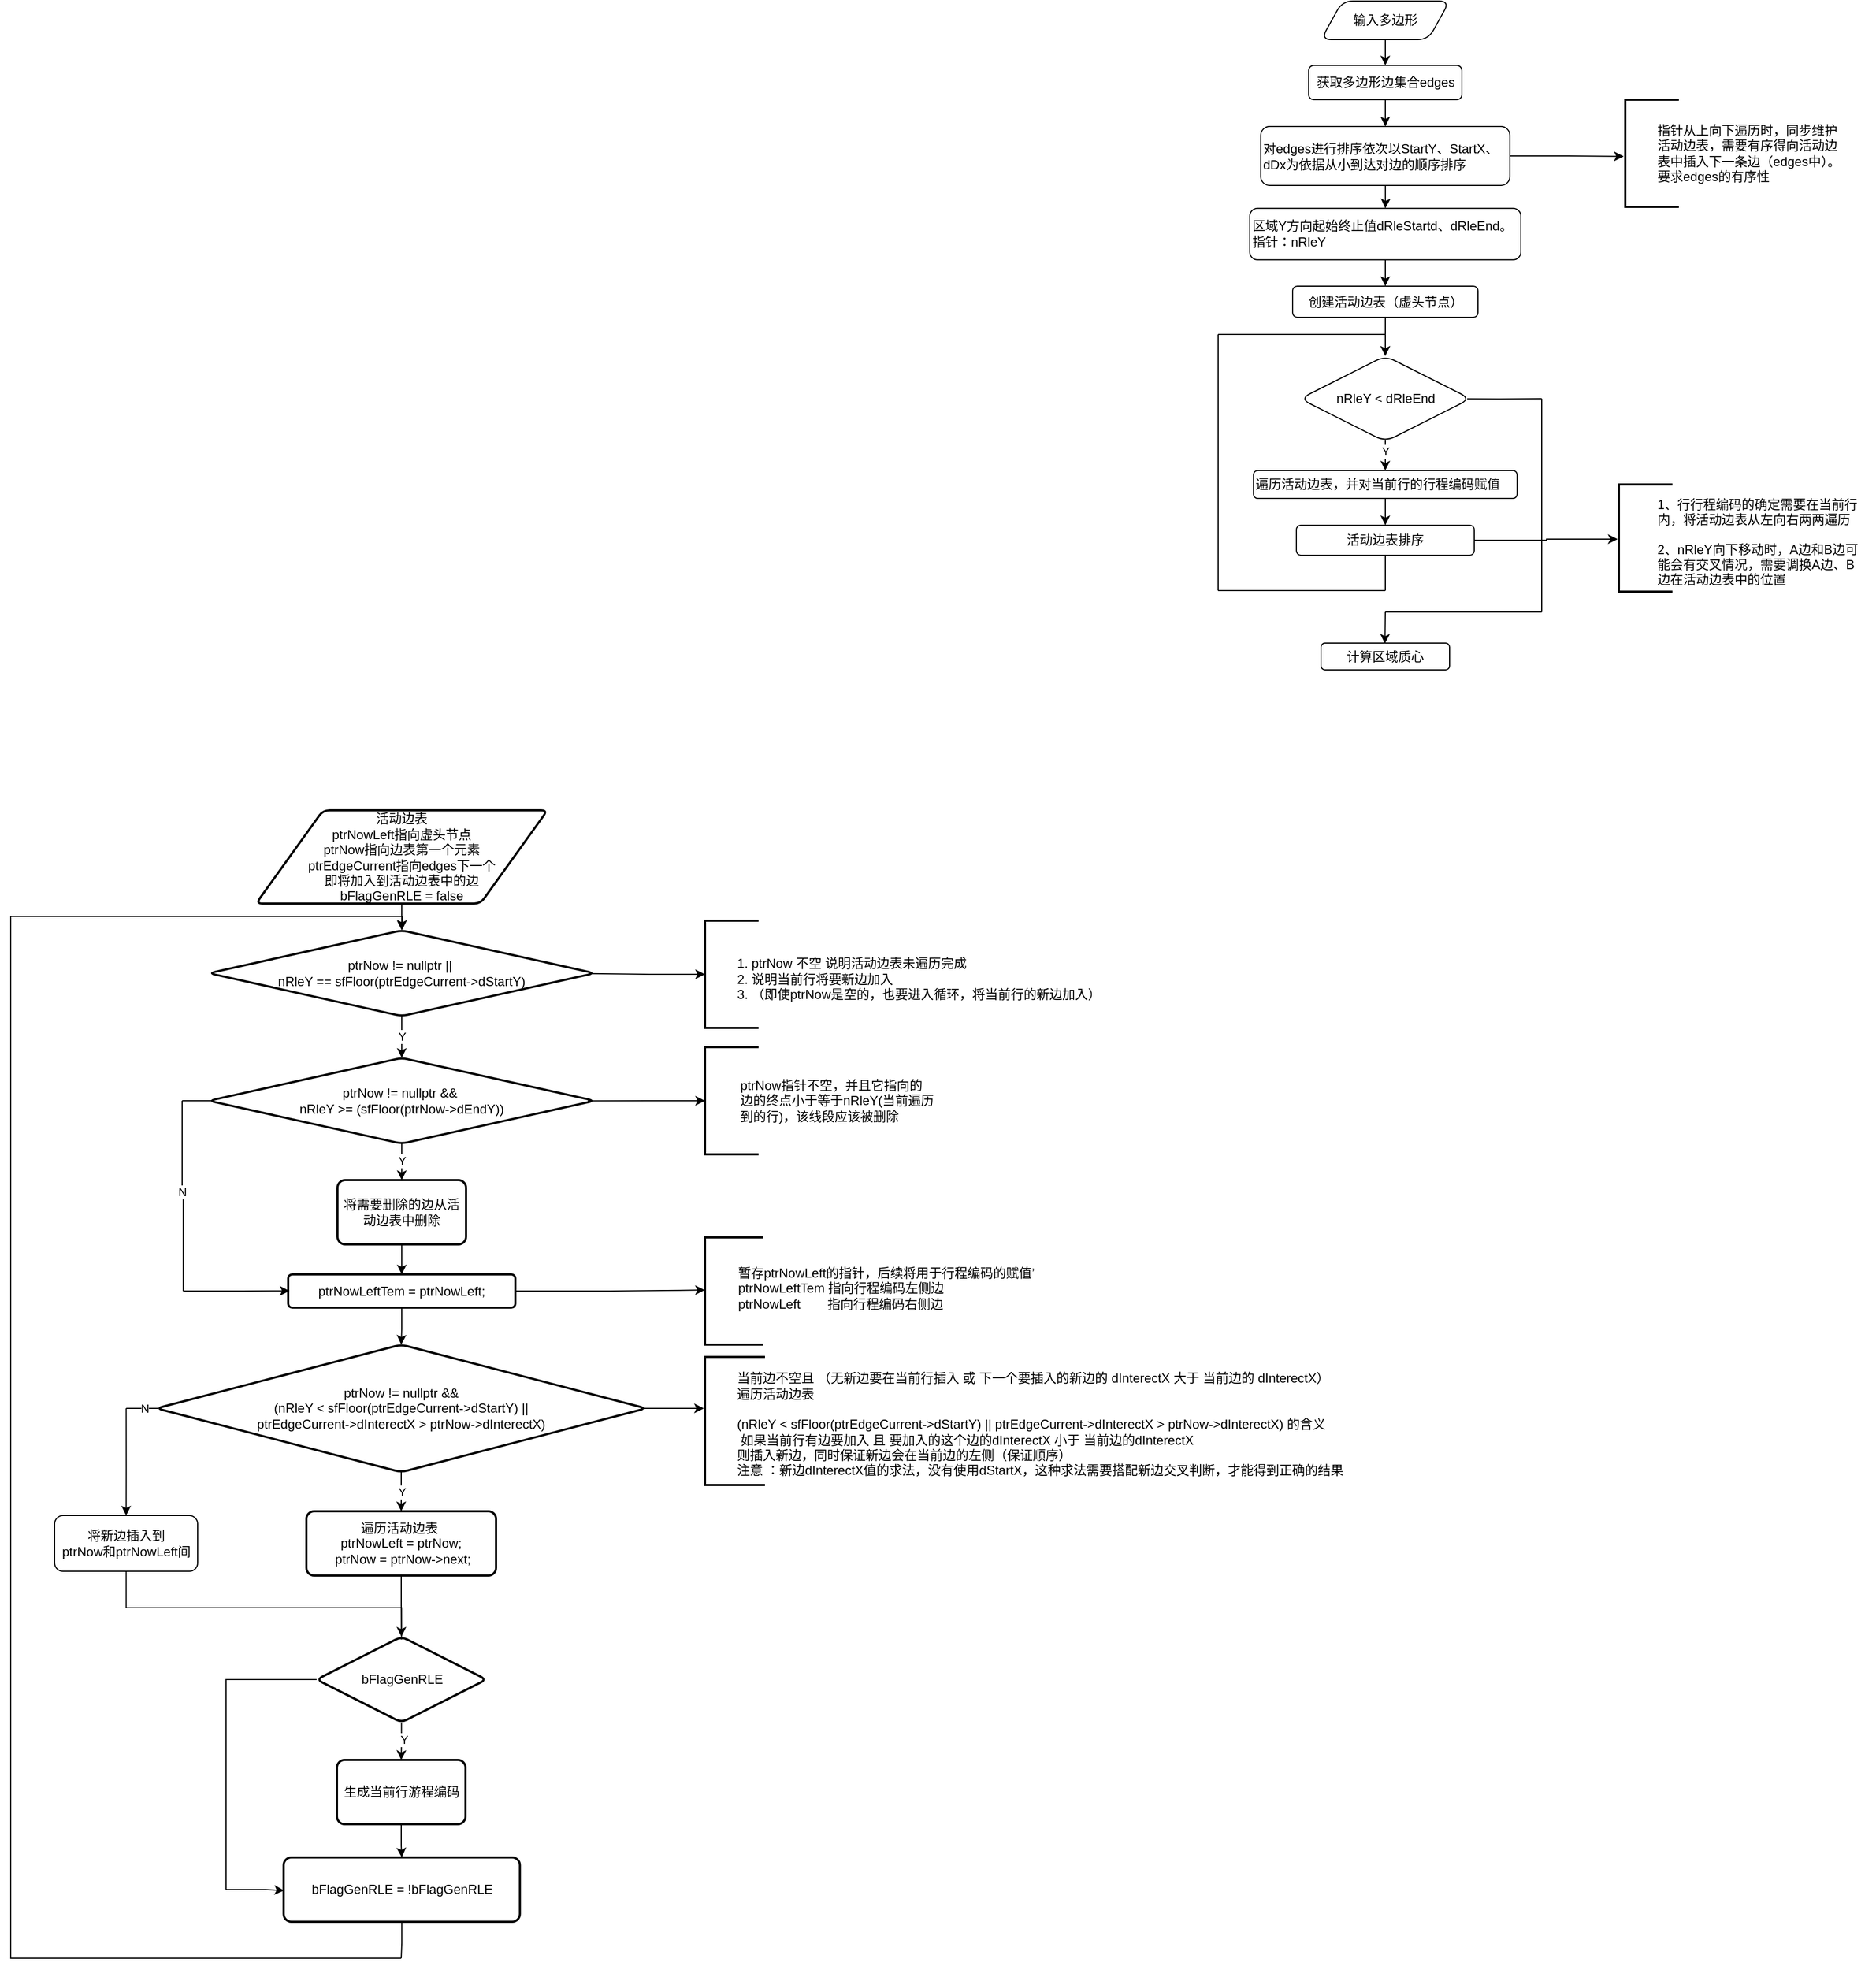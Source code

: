 <mxfile version="24.9.1">
  <diagram id="C5RBs43oDa-KdzZeNtuy" name="Page-1">
    <mxGraphModel dx="2498" dy="1091" grid="0" gridSize="10" guides="1" tooltips="1" connect="0" arrows="1" fold="1" page="1" pageScale="1" pageWidth="827" pageHeight="1169" background="none" math="0" shadow="0">
      <root>
        <mxCell id="WIyWlLk6GJQsqaUBKTNV-0" />
        <mxCell id="WIyWlLk6GJQsqaUBKTNV-1" parent="WIyWlLk6GJQsqaUBKTNV-0" />
        <mxCell id="PGCeEyd77p3CoJQQz-jT-270" value="" style="group" vertex="1" connectable="0" parent="WIyWlLk6GJQsqaUBKTNV-1">
          <mxGeometry x="-160" y="760" width="1298.274" height="1099" as="geometry" />
        </mxCell>
        <mxCell id="PGCeEyd77p3CoJQQz-jT-50" value="" style="shape=waypoint;sketch=0;size=6;pointerEvents=1;points=[];fillColor=none;resizable=0;rotatable=0;perimeter=centerPerimeter;snapToPoint=1;rounded=1;glass=0;strokeWidth=1;shadow=0;labelBackgroundColor=none;strokeColor=none;gradientColor=default;" vertex="1" parent="PGCeEyd77p3CoJQQz-jT-270">
          <mxGeometry x="582" width="20" height="20" as="geometry" />
        </mxCell>
        <mxCell id="PGCeEyd77p3CoJQQz-jT-147" value="" style="edgeStyle=orthogonalEdgeStyle;rounded=0;orthogonalLoop=1;jettySize=auto;html=1;" edge="1" parent="PGCeEyd77p3CoJQQz-jT-270" source="PGCeEyd77p3CoJQQz-jT-143" target="PGCeEyd77p3CoJQQz-jT-146">
          <mxGeometry relative="1" as="geometry" />
        </mxCell>
        <mxCell id="PGCeEyd77p3CoJQQz-jT-143" value="活动边表&lt;div&gt;ptrNowLeft指向虚头节点&lt;/div&gt;&lt;div&gt;ptrNow指向边表第一个元素&lt;/div&gt;&lt;div&gt;ptrEdgeCurrent指向edges下一个&lt;/div&gt;&lt;div&gt;即将加入到活动边表中的边&lt;/div&gt;&lt;div&gt;bFlagGenRLE = false&lt;/div&gt;" style="shape=parallelogram;html=1;strokeWidth=2;perimeter=parallelogramPerimeter;whiteSpace=wrap;rounded=1;arcSize=12;size=0.23;align=center;" vertex="1" parent="PGCeEyd77p3CoJQQz-jT-270">
          <mxGeometry x="239" y="18" width="272" height="87" as="geometry" />
        </mxCell>
        <mxCell id="PGCeEyd77p3CoJQQz-jT-149" value="" style="edgeStyle=orthogonalEdgeStyle;rounded=0;orthogonalLoop=1;jettySize=auto;html=1;" edge="1" parent="PGCeEyd77p3CoJQQz-jT-270" source="PGCeEyd77p3CoJQQz-jT-146" target="PGCeEyd77p3CoJQQz-jT-148">
          <mxGeometry relative="1" as="geometry" />
        </mxCell>
        <mxCell id="PGCeEyd77p3CoJQQz-jT-176" value="Y" style="edgeLabel;html=1;align=center;verticalAlign=middle;resizable=0;points=[];" vertex="1" connectable="0" parent="PGCeEyd77p3CoJQQz-jT-149">
          <mxGeometry x="-0.072" relative="1" as="geometry">
            <mxPoint as="offset" />
          </mxGeometry>
        </mxCell>
        <mxCell id="PGCeEyd77p3CoJQQz-jT-146" value="ptrNow != nullptr ||&amp;nbsp;&lt;div&gt;nRleY == sfFloor(ptrEdgeCurrent-&amp;gt;dStartY)&lt;/div&gt;" style="rhombus;whiteSpace=wrap;html=1;strokeWidth=2;rounded=1;arcSize=12;" vertex="1" parent="PGCeEyd77p3CoJQQz-jT-270">
          <mxGeometry x="195" y="130" width="360" height="80" as="geometry" />
        </mxCell>
        <mxCell id="PGCeEyd77p3CoJQQz-jT-213" value="" style="edgeStyle=orthogonalEdgeStyle;rounded=0;orthogonalLoop=1;jettySize=auto;html=1;" edge="1" parent="PGCeEyd77p3CoJQQz-jT-270" source="PGCeEyd77p3CoJQQz-jT-148" target="PGCeEyd77p3CoJQQz-jT-188">
          <mxGeometry relative="1" as="geometry" />
        </mxCell>
        <mxCell id="PGCeEyd77p3CoJQQz-jT-215" value="Y" style="edgeLabel;html=1;align=center;verticalAlign=middle;resizable=0;points=[];" vertex="1" connectable="0" parent="PGCeEyd77p3CoJQQz-jT-213">
          <mxGeometry x="-0.315" relative="1" as="geometry">
            <mxPoint as="offset" />
          </mxGeometry>
        </mxCell>
        <mxCell id="PGCeEyd77p3CoJQQz-jT-217" value="" style="edgeStyle=orthogonalEdgeStyle;rounded=0;orthogonalLoop=1;jettySize=auto;html=1;endArrow=none;endFill=0;" edge="1" parent="PGCeEyd77p3CoJQQz-jT-270" source="PGCeEyd77p3CoJQQz-jT-148" target="PGCeEyd77p3CoJQQz-jT-216">
          <mxGeometry relative="1" as="geometry" />
        </mxCell>
        <mxCell id="PGCeEyd77p3CoJQQz-jT-148" value="ptrNow != nullptr &amp;amp;&amp;amp;&amp;nbsp;&lt;div&gt;nRleY &amp;gt;= (sfFloor(ptrNow-&amp;gt;dEndY))&lt;/div&gt;" style="rhombus;whiteSpace=wrap;html=1;strokeWidth=2;rounded=1;arcSize=12;" vertex="1" parent="PGCeEyd77p3CoJQQz-jT-270">
          <mxGeometry x="195" y="249" width="360" height="80" as="geometry" />
        </mxCell>
        <mxCell id="PGCeEyd77p3CoJQQz-jT-171" value="" style="edgeStyle=orthogonalEdgeStyle;rounded=0;orthogonalLoop=1;jettySize=auto;html=1;entryX=-0.002;entryY=0.491;entryDx=0;entryDy=0;entryPerimeter=0;" edge="1" parent="PGCeEyd77p3CoJQQz-jT-270" source="PGCeEyd77p3CoJQQz-jT-152" target="PGCeEyd77p3CoJQQz-jT-169">
          <mxGeometry relative="1" as="geometry">
            <mxPoint x="607" y="481" as="targetPoint" />
          </mxGeometry>
        </mxCell>
        <mxCell id="PGCeEyd77p3CoJQQz-jT-193" value="" style="edgeStyle=orthogonalEdgeStyle;rounded=0;orthogonalLoop=1;jettySize=auto;html=1;" edge="1" parent="PGCeEyd77p3CoJQQz-jT-270" source="PGCeEyd77p3CoJQQz-jT-152" target="PGCeEyd77p3CoJQQz-jT-192">
          <mxGeometry relative="1" as="geometry" />
        </mxCell>
        <mxCell id="PGCeEyd77p3CoJQQz-jT-152" value="ptrNowLeftTem = ptrNowLeft;" style="whiteSpace=wrap;html=1;strokeWidth=2;rounded=1;arcSize=12;" vertex="1" parent="PGCeEyd77p3CoJQQz-jT-270">
          <mxGeometry x="269" y="451" width="212" height="31" as="geometry" />
        </mxCell>
        <mxCell id="PGCeEyd77p3CoJQQz-jT-157" value="" style="edgeStyle=orthogonalEdgeStyle;rounded=0;orthogonalLoop=1;jettySize=auto;html=1;startArrow=classic;startFill=1;endArrow=none;endFill=0;entryX=0.984;entryY=0.504;entryDx=0;entryDy=0;entryPerimeter=0;" edge="1" parent="PGCeEyd77p3CoJQQz-jT-270" source="PGCeEyd77p3CoJQQz-jT-156" target="PGCeEyd77p3CoJQQz-jT-146">
          <mxGeometry relative="1" as="geometry" />
        </mxCell>
        <mxCell id="PGCeEyd77p3CoJQQz-jT-160" value="" style="edgeStyle=orthogonalEdgeStyle;rounded=0;orthogonalLoop=1;jettySize=auto;html=1;entryX=0.982;entryY=0.501;entryDx=0;entryDy=0;entryPerimeter=0;startArrow=classic;startFill=1;endArrow=none;endFill=0;" edge="1" parent="PGCeEyd77p3CoJQQz-jT-270" source="PGCeEyd77p3CoJQQz-jT-159" target="PGCeEyd77p3CoJQQz-jT-148">
          <mxGeometry relative="1" as="geometry">
            <mxPoint x="555" y="349" as="targetPoint" />
          </mxGeometry>
        </mxCell>
        <mxCell id="PGCeEyd77p3CoJQQz-jT-214" value="" style="edgeStyle=orthogonalEdgeStyle;rounded=0;orthogonalLoop=1;jettySize=auto;html=1;" edge="1" parent="PGCeEyd77p3CoJQQz-jT-270" source="PGCeEyd77p3CoJQQz-jT-188" target="PGCeEyd77p3CoJQQz-jT-152">
          <mxGeometry relative="1" as="geometry" />
        </mxCell>
        <mxCell id="PGCeEyd77p3CoJQQz-jT-188" value="将需要删除的边从活动边表中删除" style="whiteSpace=wrap;html=1;sketch=0;pointerEvents=1;resizable=0;strokeWidth=2;rounded=1;arcSize=12;" vertex="1" parent="PGCeEyd77p3CoJQQz-jT-270">
          <mxGeometry x="315" y="363" width="120" height="60" as="geometry" />
        </mxCell>
        <mxCell id="PGCeEyd77p3CoJQQz-jT-208" value="" style="edgeStyle=orthogonalEdgeStyle;rounded=0;orthogonalLoop=1;jettySize=auto;html=1;" edge="1" parent="PGCeEyd77p3CoJQQz-jT-270" source="PGCeEyd77p3CoJQQz-jT-192" target="PGCeEyd77p3CoJQQz-jT-207">
          <mxGeometry relative="1" as="geometry" />
        </mxCell>
        <mxCell id="PGCeEyd77p3CoJQQz-jT-211" value="Y" style="edgeLabel;html=1;align=center;verticalAlign=middle;resizable=0;points=[];" vertex="1" connectable="0" parent="PGCeEyd77p3CoJQQz-jT-208">
          <mxGeometry x="-0.019" relative="1" as="geometry">
            <mxPoint as="offset" />
          </mxGeometry>
        </mxCell>
        <mxCell id="PGCeEyd77p3CoJQQz-jT-228" value="" style="edgeStyle=orthogonalEdgeStyle;rounded=0;orthogonalLoop=1;jettySize=auto;html=1;endArrow=none;endFill=0;" edge="1" parent="PGCeEyd77p3CoJQQz-jT-270" source="PGCeEyd77p3CoJQQz-jT-192" target="PGCeEyd77p3CoJQQz-jT-227">
          <mxGeometry relative="1" as="geometry" />
        </mxCell>
        <mxCell id="PGCeEyd77p3CoJQQz-jT-241" value="N" style="edgeLabel;html=1;align=center;verticalAlign=middle;resizable=0;points=[];" vertex="1" connectable="0" parent="PGCeEyd77p3CoJQQz-jT-228">
          <mxGeometry x="-0.206" y="-3" relative="1" as="geometry">
            <mxPoint y="-3" as="offset" />
          </mxGeometry>
        </mxCell>
        <mxCell id="PGCeEyd77p3CoJQQz-jT-192" value="ptrNow != nullptr &amp;amp;&amp;amp;&lt;div&gt;&amp;nbsp;(nRleY &amp;lt; sfFloor(ptrEdgeCurrent-&amp;gt;dStartY) ||&amp;nbsp;&lt;div&gt;ptrEdgeCurrent-&amp;gt;dInterectX &amp;gt; ptrNow-&amp;gt;dInterectX)&lt;/div&gt;&lt;/div&gt;" style="rhombus;whiteSpace=wrap;html=1;strokeWidth=2;rounded=1;arcSize=12;" vertex="1" parent="PGCeEyd77p3CoJQQz-jT-270">
          <mxGeometry x="146" y="516.5" width="457" height="119" as="geometry" />
        </mxCell>
        <mxCell id="PGCeEyd77p3CoJQQz-jT-200" value="" style="group" vertex="1" connectable="0" parent="PGCeEyd77p3CoJQQz-jT-270">
          <mxGeometry x="652" y="121" width="384" height="100" as="geometry" />
        </mxCell>
        <mxCell id="PGCeEyd77p3CoJQQz-jT-156" value="" style="strokeWidth=2;html=1;shape=mxgraph.flowchart.annotation_1;align=left;pointerEvents=1;movable=1;resizable=1;rotatable=1;deletable=1;editable=1;locked=0;connectable=1;" vertex="1" parent="PGCeEyd77p3CoJQQz-jT-200">
          <mxGeometry x="6" width="50" height="100" as="geometry" />
        </mxCell>
        <mxCell id="PGCeEyd77p3CoJQQz-jT-164" value="&lt;div&gt;&lt;span style=&quot;text-align: left;&quot;&gt;&lt;br&gt;&lt;/span&gt;&lt;/div&gt;&lt;span style=&quot;text-align: left;&quot;&gt;&lt;ol&gt;&lt;li&gt;&lt;span style=&quot;text-align: left;&quot;&gt;ptrNow 不空 说明&lt;/span&gt;&lt;span style=&quot;background-color: initial;&quot;&gt;活动边表未遍历完成&lt;/span&gt;&lt;/li&gt;&lt;li&gt;说明当前行将要新边加入&lt;/li&gt;&lt;li&gt;（即使ptrNow是空的，也要进入循环，将当前行的新边加入）&lt;/li&gt;&lt;/ol&gt;&lt;/span&gt;" style="text;html=1;align=center;verticalAlign=middle;resizable=1;points=[];autosize=1;strokeColor=none;fillColor=none;movable=1;rotatable=1;deletable=1;editable=1;locked=0;connectable=1;" vertex="1" parent="PGCeEyd77p3CoJQQz-jT-200">
          <mxGeometry width="384" height="94" as="geometry" />
        </mxCell>
        <mxCell id="PGCeEyd77p3CoJQQz-jT-201" value="" style="group" vertex="1" connectable="0" parent="PGCeEyd77p3CoJQQz-jT-270">
          <mxGeometry x="658" y="239" width="230" height="100" as="geometry" />
        </mxCell>
        <mxCell id="PGCeEyd77p3CoJQQz-jT-159" value="" style="strokeWidth=2;html=1;shape=mxgraph.flowchart.annotation_1;align=left;pointerEvents=1;" vertex="1" parent="PGCeEyd77p3CoJQQz-jT-201">
          <mxGeometry width="50" height="100" as="geometry" />
        </mxCell>
        <mxCell id="PGCeEyd77p3CoJQQz-jT-165" value="&lt;span style=&quot;background-color: initial;&quot;&gt;ptrNow指针不空，并且它指向的&lt;/span&gt;&lt;div&gt;&lt;span style=&quot;background-color: initial;&quot;&gt;边的终点小于等于nRleY(当前遍历&lt;/span&gt;&lt;/div&gt;&lt;div&gt;&lt;span style=&quot;background-color: initial;&quot;&gt;到的行)，该线段应该被删除&lt;/span&gt;&lt;/div&gt;" style="text;html=1;align=left;verticalAlign=middle;resizable=0;points=[];autosize=1;strokeColor=none;fillColor=none;" vertex="1" parent="PGCeEyd77p3CoJQQz-jT-201">
          <mxGeometry x="31" y="22.5" width="199" height="55" as="geometry" />
        </mxCell>
        <mxCell id="PGCeEyd77p3CoJQQz-jT-202" value="" style="group" vertex="1" connectable="0" parent="PGCeEyd77p3CoJQQz-jT-270">
          <mxGeometry x="658" y="416.5" width="324" height="100" as="geometry" />
        </mxCell>
        <mxCell id="PGCeEyd77p3CoJQQz-jT-169" value="" style="strokeWidth=2;html=1;shape=mxgraph.flowchart.annotation_1;align=left;pointerEvents=1;" vertex="1" parent="PGCeEyd77p3CoJQQz-jT-202">
          <mxGeometry width="54" height="100" as="geometry" />
        </mxCell>
        <mxCell id="PGCeEyd77p3CoJQQz-jT-172" value="暂存ptrNowLeft的指针，后续将用于行程编码的赋值’&lt;div&gt;ptrNowLeftTem 指向行程编码左侧边&lt;/div&gt;&lt;div&gt;ptrNowLeft&lt;span style=&quot;white-space: pre;&quot;&gt;&#x9;&lt;/span&gt;&amp;nbsp;指向行程编码右侧边&lt;/div&gt;" style="text;html=1;align=left;verticalAlign=middle;resizable=0;points=[];autosize=1;strokeColor=none;fillColor=none;" vertex="1" parent="PGCeEyd77p3CoJQQz-jT-202">
          <mxGeometry x="29" y="20" width="295" height="55" as="geometry" />
        </mxCell>
        <mxCell id="PGCeEyd77p3CoJQQz-jT-226" value="" style="edgeStyle=orthogonalEdgeStyle;rounded=0;orthogonalLoop=1;jettySize=auto;html=1;" edge="1" parent="PGCeEyd77p3CoJQQz-jT-270" source="PGCeEyd77p3CoJQQz-jT-207" target="PGCeEyd77p3CoJQQz-jT-225">
          <mxGeometry relative="1" as="geometry" />
        </mxCell>
        <mxCell id="PGCeEyd77p3CoJQQz-jT-207" value="&lt;div&gt;遍历活动边表&amp;nbsp;&lt;/div&gt;&lt;div&gt;ptrNowLeft = ptrNow;&lt;/div&gt;&lt;div&gt;&amp;nbsp;ptrNow = ptrNow-&amp;gt;next;&lt;/div&gt;" style="whiteSpace=wrap;html=1;strokeWidth=2;rounded=1;arcSize=12;" vertex="1" parent="PGCeEyd77p3CoJQQz-jT-270">
          <mxGeometry x="286" y="672" width="177" height="60" as="geometry" />
        </mxCell>
        <mxCell id="PGCeEyd77p3CoJQQz-jT-219" value="" style="edgeStyle=orthogonalEdgeStyle;rounded=0;orthogonalLoop=1;jettySize=auto;html=1;endArrow=none;endFill=0;" edge="1" parent="PGCeEyd77p3CoJQQz-jT-270" source="PGCeEyd77p3CoJQQz-jT-216" target="PGCeEyd77p3CoJQQz-jT-218">
          <mxGeometry relative="1" as="geometry" />
        </mxCell>
        <mxCell id="PGCeEyd77p3CoJQQz-jT-222" value="N" style="edgeLabel;html=1;align=center;verticalAlign=middle;resizable=0;points=[];" vertex="1" connectable="0" parent="PGCeEyd77p3CoJQQz-jT-219">
          <mxGeometry x="-0.051" relative="1" as="geometry">
            <mxPoint as="offset" />
          </mxGeometry>
        </mxCell>
        <mxCell id="PGCeEyd77p3CoJQQz-jT-216" value="" style="shape=waypoint;sketch=0;size=6;pointerEvents=1;points=[];fillColor=default;resizable=0;rotatable=0;perimeter=centerPerimeter;snapToPoint=1;strokeWidth=2;rounded=1;arcSize=12;strokeColor=none;" vertex="1" parent="PGCeEyd77p3CoJQQz-jT-270">
          <mxGeometry x="160" y="279" width="20" height="20" as="geometry" />
        </mxCell>
        <mxCell id="PGCeEyd77p3CoJQQz-jT-221" value="" style="edgeStyle=orthogonalEdgeStyle;rounded=0;orthogonalLoop=1;jettySize=auto;html=1;entryX=0.006;entryY=0.496;entryDx=0;entryDy=0;entryPerimeter=0;" edge="1" parent="PGCeEyd77p3CoJQQz-jT-270" source="PGCeEyd77p3CoJQQz-jT-218" target="PGCeEyd77p3CoJQQz-jT-152">
          <mxGeometry relative="1" as="geometry">
            <mxPoint x="35" y="546" as="targetPoint" />
          </mxGeometry>
        </mxCell>
        <mxCell id="PGCeEyd77p3CoJQQz-jT-218" value="" style="shape=waypoint;sketch=0;size=6;pointerEvents=1;points=[];fillColor=default;resizable=0;rotatable=0;perimeter=centerPerimeter;snapToPoint=1;strokeWidth=2;rounded=1;arcSize=12;strokeColor=none;" vertex="1" parent="PGCeEyd77p3CoJQQz-jT-270">
          <mxGeometry x="161" y="456.5" width="20" height="20" as="geometry" />
        </mxCell>
        <mxCell id="PGCeEyd77p3CoJQQz-jT-247" value="" style="edgeStyle=orthogonalEdgeStyle;rounded=0;orthogonalLoop=1;jettySize=auto;html=1;" edge="1" parent="PGCeEyd77p3CoJQQz-jT-270" source="PGCeEyd77p3CoJQQz-jT-225" target="PGCeEyd77p3CoJQQz-jT-246">
          <mxGeometry relative="1" as="geometry" />
        </mxCell>
        <mxCell id="PGCeEyd77p3CoJQQz-jT-248" value="Y" style="edgeLabel;html=1;align=center;verticalAlign=middle;resizable=0;points=[];" vertex="1" connectable="0" parent="PGCeEyd77p3CoJQQz-jT-247">
          <mxGeometry x="-0.091" y="2" relative="1" as="geometry">
            <mxPoint as="offset" />
          </mxGeometry>
        </mxCell>
        <mxCell id="PGCeEyd77p3CoJQQz-jT-252" value="" style="edgeStyle=orthogonalEdgeStyle;rounded=0;orthogonalLoop=1;jettySize=auto;html=1;endArrow=none;endFill=0;" edge="1" parent="PGCeEyd77p3CoJQQz-jT-270" source="PGCeEyd77p3CoJQQz-jT-225" target="PGCeEyd77p3CoJQQz-jT-251">
          <mxGeometry relative="1" as="geometry" />
        </mxCell>
        <mxCell id="PGCeEyd77p3CoJQQz-jT-225" value="bFlagGenRLE" style="rhombus;whiteSpace=wrap;html=1;strokeWidth=2;rounded=1;arcSize=12;" vertex="1" parent="PGCeEyd77p3CoJQQz-jT-270">
          <mxGeometry x="295.5" y="789" width="158.5" height="80" as="geometry" />
        </mxCell>
        <mxCell id="PGCeEyd77p3CoJQQz-jT-233" value="" style="edgeStyle=orthogonalEdgeStyle;rounded=0;orthogonalLoop=1;jettySize=auto;html=1;" edge="1" parent="PGCeEyd77p3CoJQQz-jT-270" source="PGCeEyd77p3CoJQQz-jT-227" target="PGCeEyd77p3CoJQQz-jT-231">
          <mxGeometry relative="1" as="geometry" />
        </mxCell>
        <mxCell id="PGCeEyd77p3CoJQQz-jT-227" value="" style="shape=waypoint;sketch=0;size=6;pointerEvents=1;points=[];fillColor=default;resizable=0;rotatable=0;perimeter=centerPerimeter;snapToPoint=1;strokeWidth=2;rounded=1;arcSize=12;strokeColor=none;" vertex="1" parent="PGCeEyd77p3CoJQQz-jT-270">
          <mxGeometry x="107.75" y="566" width="20" height="20" as="geometry" />
        </mxCell>
        <mxCell id="PGCeEyd77p3CoJQQz-jT-235" value="" style="edgeStyle=orthogonalEdgeStyle;rounded=0;orthogonalLoop=1;jettySize=auto;html=1;endArrow=none;endFill=0;" edge="1" parent="PGCeEyd77p3CoJQQz-jT-270" source="PGCeEyd77p3CoJQQz-jT-231" target="PGCeEyd77p3CoJQQz-jT-234">
          <mxGeometry relative="1" as="geometry" />
        </mxCell>
        <mxCell id="PGCeEyd77p3CoJQQz-jT-231" value="将新边插入到&lt;div&gt;ptrNow和ptrNowLeft间&lt;/div&gt;" style="rounded=1;whiteSpace=wrap;html=1;" vertex="1" parent="PGCeEyd77p3CoJQQz-jT-270">
          <mxGeometry x="51" y="676" width="133.5" height="52" as="geometry" />
        </mxCell>
        <mxCell id="PGCeEyd77p3CoJQQz-jT-243" value="" style="edgeStyle=orthogonalEdgeStyle;rounded=0;orthogonalLoop=1;jettySize=auto;html=1;entryX=0.5;entryY=0.034;entryDx=0;entryDy=0;entryPerimeter=0;exitX=0.758;exitY=-0.12;exitDx=0;exitDy=0;exitPerimeter=0;endArrow=none;endFill=0;" edge="1" parent="PGCeEyd77p3CoJQQz-jT-270" source="PGCeEyd77p3CoJQQz-jT-234" target="PGCeEyd77p3CoJQQz-jT-225">
          <mxGeometry relative="1" as="geometry">
            <mxPoint x="78.0" y="979" as="targetPoint" />
          </mxGeometry>
        </mxCell>
        <mxCell id="PGCeEyd77p3CoJQQz-jT-234" value="" style="shape=waypoint;sketch=0;size=6;pointerEvents=1;points=[];fillColor=default;resizable=0;rotatable=0;perimeter=centerPerimeter;snapToPoint=1;rounded=1;strokeColor=none;" vertex="1" parent="PGCeEyd77p3CoJQQz-jT-270">
          <mxGeometry x="107.75" y="752" width="20" height="20" as="geometry" />
        </mxCell>
        <mxCell id="PGCeEyd77p3CoJQQz-jT-250" value="" style="edgeStyle=orthogonalEdgeStyle;rounded=0;orthogonalLoop=1;jettySize=auto;html=1;" edge="1" parent="PGCeEyd77p3CoJQQz-jT-270" source="PGCeEyd77p3CoJQQz-jT-246" target="PGCeEyd77p3CoJQQz-jT-249">
          <mxGeometry relative="1" as="geometry" />
        </mxCell>
        <mxCell id="PGCeEyd77p3CoJQQz-jT-246" value="生成当前行游程编码" style="whiteSpace=wrap;html=1;strokeWidth=2;rounded=1;arcSize=12;" vertex="1" parent="PGCeEyd77p3CoJQQz-jT-270">
          <mxGeometry x="314.5" y="904" width="120" height="60" as="geometry" />
        </mxCell>
        <mxCell id="PGCeEyd77p3CoJQQz-jT-260" value="" style="edgeStyle=orthogonalEdgeStyle;rounded=0;orthogonalLoop=1;jettySize=auto;html=1;endArrow=none;endFill=0;" edge="1" parent="PGCeEyd77p3CoJQQz-jT-270" source="PGCeEyd77p3CoJQQz-jT-249" target="PGCeEyd77p3CoJQQz-jT-259">
          <mxGeometry relative="1" as="geometry" />
        </mxCell>
        <mxCell id="PGCeEyd77p3CoJQQz-jT-249" value="bFlagGenRLE = !bFlagGenRLE" style="whiteSpace=wrap;html=1;strokeWidth=2;rounded=1;arcSize=12;" vertex="1" parent="PGCeEyd77p3CoJQQz-jT-270">
          <mxGeometry x="264.75" y="995" width="220.5" height="60" as="geometry" />
        </mxCell>
        <mxCell id="PGCeEyd77p3CoJQQz-jT-257" value="" style="edgeStyle=orthogonalEdgeStyle;rounded=0;orthogonalLoop=1;jettySize=auto;html=1;endArrow=none;endFill=0;" edge="1" parent="PGCeEyd77p3CoJQQz-jT-270" source="PGCeEyd77p3CoJQQz-jT-251" target="PGCeEyd77p3CoJQQz-jT-256">
          <mxGeometry relative="1" as="geometry" />
        </mxCell>
        <mxCell id="PGCeEyd77p3CoJQQz-jT-251" value="" style="shape=waypoint;sketch=0;size=6;pointerEvents=1;points=[];fillColor=default;resizable=0;rotatable=0;perimeter=centerPerimeter;snapToPoint=1;strokeWidth=2;rounded=1;arcSize=12;strokeColor=none;" vertex="1" parent="PGCeEyd77p3CoJQQz-jT-270">
          <mxGeometry x="201" y="1015" width="20" height="20" as="geometry" />
        </mxCell>
        <mxCell id="PGCeEyd77p3CoJQQz-jT-256" value="" style="shape=waypoint;sketch=0;size=6;pointerEvents=1;points=[];fillColor=default;resizable=0;rotatable=0;perimeter=centerPerimeter;snapToPoint=1;strokeWidth=2;rounded=1;arcSize=12;strokeColor=none;" vertex="1" parent="PGCeEyd77p3CoJQQz-jT-270">
          <mxGeometry x="208" y="1015" width="20" height="20" as="geometry" />
        </mxCell>
        <mxCell id="PGCeEyd77p3CoJQQz-jT-258" style="edgeStyle=orthogonalEdgeStyle;rounded=0;orthogonalLoop=1;jettySize=auto;html=1;entryX=0.002;entryY=0.515;entryDx=0;entryDy=0;entryPerimeter=0;exitX=0.777;exitY=1.163;exitDx=0;exitDy=0;exitPerimeter=0;strokeColor=default;" edge="1" parent="PGCeEyd77p3CoJQQz-jT-270" source="PGCeEyd77p3CoJQQz-jT-256" target="PGCeEyd77p3CoJQQz-jT-249">
          <mxGeometry relative="1" as="geometry" />
        </mxCell>
        <mxCell id="PGCeEyd77p3CoJQQz-jT-262" value="" style="edgeStyle=orthogonalEdgeStyle;rounded=0;orthogonalLoop=1;jettySize=auto;html=1;endArrow=none;endFill=0;" edge="1" parent="PGCeEyd77p3CoJQQz-jT-270" source="PGCeEyd77p3CoJQQz-jT-259" target="PGCeEyd77p3CoJQQz-jT-261">
          <mxGeometry relative="1" as="geometry" />
        </mxCell>
        <mxCell id="PGCeEyd77p3CoJQQz-jT-259" value="" style="shape=waypoint;sketch=0;size=6;pointerEvents=1;points=[];fillColor=default;resizable=0;rotatable=0;perimeter=centerPerimeter;snapToPoint=1;strokeWidth=2;rounded=1;arcSize=12;strokeColor=none;" vertex="1" parent="PGCeEyd77p3CoJQQz-jT-270">
          <mxGeometry x="364.5" y="1079" width="20" height="20" as="geometry" />
        </mxCell>
        <mxCell id="PGCeEyd77p3CoJQQz-jT-265" style="edgeStyle=orthogonalEdgeStyle;rounded=0;orthogonalLoop=1;jettySize=auto;html=1;entryX=0.501;entryY=-0.006;entryDx=0;entryDy=0;entryPerimeter=0;" edge="1" parent="PGCeEyd77p3CoJQQz-jT-270" source="PGCeEyd77p3CoJQQz-jT-261" target="PGCeEyd77p3CoJQQz-jT-146">
          <mxGeometry relative="1" as="geometry">
            <mxPoint x="171" y="149" as="targetPoint" />
            <Array as="points">
              <mxPoint x="10" y="117" />
              <mxPoint x="375" y="117" />
            </Array>
          </mxGeometry>
        </mxCell>
        <mxCell id="PGCeEyd77p3CoJQQz-jT-261" value="" style="shape=waypoint;sketch=0;size=6;pointerEvents=1;points=[];fillColor=default;resizable=0;rotatable=0;perimeter=centerPerimeter;snapToPoint=1;strokeWidth=2;rounded=1;arcSize=12;strokeColor=none;" vertex="1" parent="PGCeEyd77p3CoJQQz-jT-270">
          <mxGeometry y="107" width="20" height="20" as="geometry" />
        </mxCell>
        <mxCell id="PGCeEyd77p3CoJQQz-jT-198" value="" style="group" vertex="1" connectable="0" parent="PGCeEyd77p3CoJQQz-jT-270">
          <mxGeometry x="658" y="528" width="640.27" height="129" as="geometry" />
        </mxCell>
        <mxCell id="PGCeEyd77p3CoJQQz-jT-268" value="" style="group" vertex="1" connectable="0" parent="PGCeEyd77p3CoJQQz-jT-198">
          <mxGeometry width="640.27" height="129" as="geometry" />
        </mxCell>
        <mxCell id="PGCeEyd77p3CoJQQz-jT-195" value="" style="strokeWidth=2;html=1;shape=mxgraph.flowchart.annotation_1;align=left;pointerEvents=1;" vertex="1" parent="PGCeEyd77p3CoJQQz-jT-268">
          <mxGeometry width="56.0" height="119.444" as="geometry" />
        </mxCell>
        <mxCell id="PGCeEyd77p3CoJQQz-jT-197" value="&lt;div&gt;当前边不空&lt;span style=&quot;background-color: initial;&quot;&gt;且 （无新边要在当前行插入 或 下一个要&lt;/span&gt;&lt;span style=&quot;background-color: initial;&quot;&gt;插入的新边的 dInterectX 大于 当前边的 dInterectX）&lt;/span&gt;&lt;/div&gt;&lt;div&gt;&lt;span style=&quot;background-color: initial;&quot;&gt;遍历活动边表&lt;/span&gt;&lt;/div&gt;&lt;div&gt;&lt;span style=&quot;background-color: initial;&quot;&gt;&lt;br&gt;&lt;/span&gt;&lt;/div&gt;&lt;div&gt;&lt;span style=&quot;background-color: initial;&quot;&gt;(nRleY &amp;lt; sfFloor(ptrEdgeCurrent-&amp;gt;dStartY) || ptrEdgeCurrent-&amp;gt;dInterectX &amp;gt; ptrNow-&amp;gt;dInterectX) 的含义&lt;/span&gt;&lt;/div&gt;&lt;div&gt;&amp;nbsp;如果当前行有边要加入 且 要加入的这个边的dInterectX 小于 当前边的dInterectX&lt;/div&gt;&lt;div&gt;则插入新边，同时保证新边会在当前边的左侧（保证顺序）&lt;/div&gt;&lt;div&gt;注意 ：新边dInterectX值的求法，没有使用dStartX，这种求法需要搭配新边交叉判断，才能得到正确的结果&lt;/div&gt;" style="text;html=1;align=left;verticalAlign=middle;resizable=0;points=[];autosize=1;strokeColor=none;fillColor=none;" vertex="1" parent="PGCeEyd77p3CoJQQz-jT-268">
          <mxGeometry x="28.134" y="6.448" width="584" height="113" as="geometry" />
        </mxCell>
        <mxCell id="PGCeEyd77p3CoJQQz-jT-196" value="" style="edgeStyle=orthogonalEdgeStyle;rounded=0;orthogonalLoop=1;jettySize=auto;html=1;entryX=-0.018;entryY=0.402;entryDx=0;entryDy=0;entryPerimeter=0;exitX=0.991;exitY=0.5;exitDx=0;exitDy=0;exitPerimeter=0;" edge="1" parent="PGCeEyd77p3CoJQQz-jT-270" source="PGCeEyd77p3CoJQQz-jT-192" target="PGCeEyd77p3CoJQQz-jT-195">
          <mxGeometry relative="1" as="geometry" />
        </mxCell>
        <mxCell id="PGCeEyd77p3CoJQQz-jT-272" value="" style="group" vertex="1" connectable="0" parent="WIyWlLk6GJQsqaUBKTNV-1">
          <mxGeometry x="967" y="23" width="623" height="624" as="geometry" />
        </mxCell>
        <mxCell id="PGCeEyd77p3CoJQQz-jT-8" value="" style="edgeStyle=orthogonalEdgeStyle;rounded=0;orthogonalLoop=1;jettySize=auto;html=1;labelBackgroundColor=none;fontColor=default;" edge="1" parent="PGCeEyd77p3CoJQQz-jT-272" source="WIyWlLk6GJQsqaUBKTNV-3" target="PGCeEyd77p3CoJQQz-jT-7">
          <mxGeometry relative="1" as="geometry" />
        </mxCell>
        <mxCell id="PGCeEyd77p3CoJQQz-jT-71" value="" style="edgeStyle=orthogonalEdgeStyle;rounded=0;orthogonalLoop=1;jettySize=auto;html=1;endArrow=none;endFill=0;startArrow=classic;startFill=1;" edge="1" parent="PGCeEyd77p3CoJQQz-jT-272" source="WIyWlLk6GJQsqaUBKTNV-3" target="PGCeEyd77p3CoJQQz-jT-70">
          <mxGeometry relative="1" as="geometry" />
        </mxCell>
        <mxCell id="WIyWlLk6GJQsqaUBKTNV-3" value="获取多边形边集合edges" style="rounded=1;whiteSpace=wrap;html=1;fontSize=12;glass=0;strokeWidth=1;shadow=0;labelBackgroundColor=none;" parent="PGCeEyd77p3CoJQQz-jT-272" vertex="1">
          <mxGeometry x="94.5" y="60" width="143" height="32" as="geometry" />
        </mxCell>
        <mxCell id="PGCeEyd77p3CoJQQz-jT-72" value="" style="edgeStyle=orthogonalEdgeStyle;rounded=0;orthogonalLoop=1;jettySize=auto;html=1;" edge="1" parent="PGCeEyd77p3CoJQQz-jT-272" source="PGCeEyd77p3CoJQQz-jT-7" target="PGCeEyd77p3CoJQQz-jT-11">
          <mxGeometry relative="1" as="geometry" />
        </mxCell>
        <mxCell id="PGCeEyd77p3CoJQQz-jT-128" value="" style="edgeStyle=orthogonalEdgeStyle;rounded=0;orthogonalLoop=1;jettySize=auto;html=1;entryX=-0.029;entryY=0.529;entryDx=0;entryDy=0;entryPerimeter=0;" edge="1" parent="PGCeEyd77p3CoJQQz-jT-272" source="PGCeEyd77p3CoJQQz-jT-7" target="PGCeEyd77p3CoJQQz-jT-129">
          <mxGeometry relative="1" as="geometry">
            <mxPoint x="380" y="144.5" as="targetPoint" />
          </mxGeometry>
        </mxCell>
        <mxCell id="PGCeEyd77p3CoJQQz-jT-7" value="对edges进行排序依次以StartY、StartX、dDx为依据从小到达对边的顺序排序" style="rounded=1;whiteSpace=wrap;html=1;fontSize=12;glass=0;strokeWidth=1;shadow=0;labelBackgroundColor=none;align=left;" vertex="1" parent="PGCeEyd77p3CoJQQz-jT-272">
          <mxGeometry x="49.75" y="117" width="232.5" height="55" as="geometry" />
        </mxCell>
        <mxCell id="PGCeEyd77p3CoJQQz-jT-30" value="" style="edgeStyle=orthogonalEdgeStyle;rounded=0;orthogonalLoop=1;jettySize=auto;html=1;labelBackgroundColor=none;fontColor=default;" edge="1" parent="PGCeEyd77p3CoJQQz-jT-272" source="PGCeEyd77p3CoJQQz-jT-11" target="PGCeEyd77p3CoJQQz-jT-29">
          <mxGeometry relative="1" as="geometry" />
        </mxCell>
        <mxCell id="PGCeEyd77p3CoJQQz-jT-11" value="&lt;div style=&quot;&quot;&gt;&lt;span style=&quot;background-color: initial;&quot;&gt;区域Y方向起始终止值dRleStartd、dRleEnd。&lt;/span&gt;&lt;/div&gt;&lt;div&gt;指针：nRleY&lt;/div&gt;" style="whiteSpace=wrap;html=1;rounded=1;glass=0;strokeWidth=1;shadow=0;align=left;labelBackgroundColor=none;" vertex="1" parent="PGCeEyd77p3CoJQQz-jT-272">
          <mxGeometry x="39.5" y="193.38" width="253" height="48" as="geometry" />
        </mxCell>
        <mxCell id="PGCeEyd77p3CoJQQz-jT-32" value="" style="edgeStyle=orthogonalEdgeStyle;rounded=0;orthogonalLoop=1;jettySize=auto;html=1;labelBackgroundColor=none;fontColor=default;" edge="1" parent="PGCeEyd77p3CoJQQz-jT-272" source="PGCeEyd77p3CoJQQz-jT-29" target="PGCeEyd77p3CoJQQz-jT-31">
          <mxGeometry relative="1" as="geometry" />
        </mxCell>
        <mxCell id="PGCeEyd77p3CoJQQz-jT-29" value="&lt;div style=&quot;&quot;&gt;&lt;span style=&quot;background-color: initial;&quot;&gt;创建活动边表（虚头节点）&lt;/span&gt;&lt;/div&gt;" style="whiteSpace=wrap;html=1;align=center;rounded=1;glass=0;strokeWidth=1;shadow=0;labelBackgroundColor=none;" vertex="1" parent="PGCeEyd77p3CoJQQz-jT-272">
          <mxGeometry x="79.5" y="266" width="173" height="29" as="geometry" />
        </mxCell>
        <mxCell id="PGCeEyd77p3CoJQQz-jT-34" value="" style="edgeStyle=orthogonalEdgeStyle;rounded=0;orthogonalLoop=1;jettySize=auto;html=1;labelBackgroundColor=none;fontColor=default;entryX=0.5;entryY=0;entryDx=0;entryDy=0;exitX=0.5;exitY=0.988;exitDx=0;exitDy=0;exitPerimeter=0;" edge="1" parent="PGCeEyd77p3CoJQQz-jT-272" source="PGCeEyd77p3CoJQQz-jT-31" target="PGCeEyd77p3CoJQQz-jT-33">
          <mxGeometry relative="1" as="geometry">
            <mxPoint x="166" y="498" as="sourcePoint" />
            <mxPoint x="166" y="565" as="targetPoint" />
          </mxGeometry>
        </mxCell>
        <mxCell id="PGCeEyd77p3CoJQQz-jT-74" value="Y" style="edgeLabel;html=1;align=center;verticalAlign=middle;resizable=0;points=[];" vertex="1" connectable="0" parent="PGCeEyd77p3CoJQQz-jT-34">
          <mxGeometry x="-0.292" y="1" relative="1" as="geometry">
            <mxPoint x="-1" as="offset" />
          </mxGeometry>
        </mxCell>
        <mxCell id="PGCeEyd77p3CoJQQz-jT-109" value="" style="edgeStyle=orthogonalEdgeStyle;rounded=0;orthogonalLoop=1;jettySize=auto;html=1;exitX=0.98;exitY=0.502;exitDx=0;exitDy=0;exitPerimeter=0;endArrow=none;endFill=0;" edge="1" parent="PGCeEyd77p3CoJQQz-jT-272" source="PGCeEyd77p3CoJQQz-jT-31" target="PGCeEyd77p3CoJQQz-jT-108">
          <mxGeometry relative="1" as="geometry" />
        </mxCell>
        <mxCell id="PGCeEyd77p3CoJQQz-jT-31" value="nRleY &amp;lt; dRleEnd" style="rhombus;whiteSpace=wrap;html=1;align=center;rounded=1;glass=0;strokeWidth=1;shadow=0;labelBackgroundColor=none;" vertex="1" parent="PGCeEyd77p3CoJQQz-jT-272">
          <mxGeometry x="86.5" y="331" width="159" height="80" as="geometry" />
        </mxCell>
        <mxCell id="PGCeEyd77p3CoJQQz-jT-38" value="" style="edgeStyle=orthogonalEdgeStyle;rounded=0;orthogonalLoop=1;jettySize=auto;html=1;labelBackgroundColor=none;fontColor=default;" edge="1" parent="PGCeEyd77p3CoJQQz-jT-272" source="PGCeEyd77p3CoJQQz-jT-33" target="PGCeEyd77p3CoJQQz-jT-37">
          <mxGeometry relative="1" as="geometry" />
        </mxCell>
        <mxCell id="PGCeEyd77p3CoJQQz-jT-33" value="遍历活动边表，并对当前行的行程编码赋值" style="whiteSpace=wrap;html=1;rounded=1;glass=0;strokeWidth=1;shadow=0;align=left;labelBackgroundColor=none;" vertex="1" parent="PGCeEyd77p3CoJQQz-jT-272">
          <mxGeometry x="43" y="438" width="246" height="26" as="geometry" />
        </mxCell>
        <mxCell id="PGCeEyd77p3CoJQQz-jT-101" value="" style="edgeStyle=orthogonalEdgeStyle;rounded=0;orthogonalLoop=1;jettySize=auto;html=1;endArrow=none;endFill=0;" edge="1" parent="PGCeEyd77p3CoJQQz-jT-272" source="PGCeEyd77p3CoJQQz-jT-37" target="PGCeEyd77p3CoJQQz-jT-91">
          <mxGeometry relative="1" as="geometry" />
        </mxCell>
        <mxCell id="PGCeEyd77p3CoJQQz-jT-138" value="" style="edgeStyle=orthogonalEdgeStyle;rounded=0;orthogonalLoop=1;jettySize=auto;html=1;entryX=-0.023;entryY=0.51;entryDx=0;entryDy=0;entryPerimeter=0;" edge="1" parent="PGCeEyd77p3CoJQQz-jT-272" source="PGCeEyd77p3CoJQQz-jT-37" target="PGCeEyd77p3CoJQQz-jT-139">
          <mxGeometry relative="1" as="geometry">
            <mxPoint x="387" y="503" as="targetPoint" />
          </mxGeometry>
        </mxCell>
        <mxCell id="PGCeEyd77p3CoJQQz-jT-37" value="活动边表排序" style="whiteSpace=wrap;html=1;align=center;rounded=1;glass=0;strokeWidth=1;shadow=0;labelBackgroundColor=none;" vertex="1" parent="PGCeEyd77p3CoJQQz-jT-272">
          <mxGeometry x="83" y="489" width="166" height="28" as="geometry" />
        </mxCell>
        <mxCell id="PGCeEyd77p3CoJQQz-jT-112" value="" style="edgeStyle=orthogonalEdgeStyle;rounded=0;orthogonalLoop=1;jettySize=auto;html=1;endArrow=none;endFill=0;" edge="1" parent="PGCeEyd77p3CoJQQz-jT-272" source="PGCeEyd77p3CoJQQz-jT-54" target="PGCeEyd77p3CoJQQz-jT-111">
          <mxGeometry relative="1" as="geometry" />
        </mxCell>
        <mxCell id="PGCeEyd77p3CoJQQz-jT-54" value="" style="shape=waypoint;sketch=0;size=6;pointerEvents=1;points=[];fillColor=none;resizable=0;rotatable=0;perimeter=centerPerimeter;snapToPoint=1;rounded=1;glass=0;strokeWidth=1;shadow=0;labelBackgroundColor=none;strokeColor=none;gradientColor=default;" vertex="1" parent="PGCeEyd77p3CoJQQz-jT-272">
          <mxGeometry x="302" y="560" width="20" height="20" as="geometry" />
        </mxCell>
        <mxCell id="PGCeEyd77p3CoJQQz-jT-65" value="" style="shape=waypoint;sketch=0;size=6;pointerEvents=1;points=[];fillColor=none;resizable=0;rotatable=0;perimeter=centerPerimeter;snapToPoint=1;rounded=1;glass=0;strokeWidth=1;shadow=0;labelBackgroundColor=none;strokeColor=none;gradientColor=default;" vertex="1" parent="PGCeEyd77p3CoJQQz-jT-272">
          <mxGeometry x="230.5" y="450" width="20" height="20" as="geometry" />
        </mxCell>
        <mxCell id="PGCeEyd77p3CoJQQz-jT-70" value="输入多边形" style="shape=parallelogram;perimeter=parallelogramPerimeter;whiteSpace=wrap;html=1;fixedSize=1;rounded=1;glass=0;strokeWidth=1;shadow=0;labelBackgroundColor=none;" vertex="1" parent="PGCeEyd77p3CoJQQz-jT-272">
          <mxGeometry x="106" width="120" height="36" as="geometry" />
        </mxCell>
        <mxCell id="PGCeEyd77p3CoJQQz-jT-104" value="" style="edgeStyle=orthogonalEdgeStyle;rounded=0;orthogonalLoop=1;jettySize=auto;html=1;endArrow=none;endFill=0;" edge="1" parent="PGCeEyd77p3CoJQQz-jT-272" source="PGCeEyd77p3CoJQQz-jT-91" target="PGCeEyd77p3CoJQQz-jT-103">
          <mxGeometry relative="1" as="geometry" />
        </mxCell>
        <mxCell id="PGCeEyd77p3CoJQQz-jT-91" value="" style="shape=waypoint;sketch=0;size=6;pointerEvents=1;points=[];fillColor=none;resizable=0;rotatable=0;perimeter=centerPerimeter;snapToPoint=1;rounded=1;glass=0;strokeWidth=1;shadow=0;labelBackgroundColor=none;strokeColor=none;" vertex="1" parent="PGCeEyd77p3CoJQQz-jT-272">
          <mxGeometry x="156" y="540" width="20" height="20" as="geometry" />
        </mxCell>
        <mxCell id="PGCeEyd77p3CoJQQz-jT-106" value="" style="edgeStyle=orthogonalEdgeStyle;rounded=0;orthogonalLoop=1;jettySize=auto;html=1;endArrow=none;endFill=0;" edge="1" parent="PGCeEyd77p3CoJQQz-jT-272" source="PGCeEyd77p3CoJQQz-jT-103" target="PGCeEyd77p3CoJQQz-jT-105">
          <mxGeometry relative="1" as="geometry" />
        </mxCell>
        <mxCell id="PGCeEyd77p3CoJQQz-jT-103" value="" style="shape=waypoint;sketch=0;size=6;pointerEvents=1;points=[];fillColor=none;resizable=0;rotatable=0;perimeter=centerPerimeter;snapToPoint=1;strokeColor=none;" vertex="1" parent="PGCeEyd77p3CoJQQz-jT-272">
          <mxGeometry y="540" width="20" height="20" as="geometry" />
        </mxCell>
        <mxCell id="PGCeEyd77p3CoJQQz-jT-126" value="" style="edgeStyle=orthogonalEdgeStyle;rounded=0;orthogonalLoop=1;jettySize=auto;html=1;" edge="1" parent="PGCeEyd77p3CoJQQz-jT-272" source="PGCeEyd77p3CoJQQz-jT-105" target="PGCeEyd77p3CoJQQz-jT-31">
          <mxGeometry relative="1" as="geometry" />
        </mxCell>
        <mxCell id="PGCeEyd77p3CoJQQz-jT-105" value="" style="shape=waypoint;sketch=0;size=6;pointerEvents=1;points=[];fillColor=none;resizable=0;rotatable=0;perimeter=centerPerimeter;snapToPoint=1;strokeColor=none;" vertex="1" parent="PGCeEyd77p3CoJQQz-jT-272">
          <mxGeometry y="301" width="20" height="20" as="geometry" />
        </mxCell>
        <mxCell id="PGCeEyd77p3CoJQQz-jT-110" value="" style="edgeStyle=orthogonalEdgeStyle;rounded=0;orthogonalLoop=1;jettySize=auto;html=1;endArrow=none;endFill=0;" edge="1" parent="PGCeEyd77p3CoJQQz-jT-272" source="PGCeEyd77p3CoJQQz-jT-108" target="PGCeEyd77p3CoJQQz-jT-54">
          <mxGeometry relative="1" as="geometry" />
        </mxCell>
        <mxCell id="PGCeEyd77p3CoJQQz-jT-108" value="" style="shape=waypoint;sketch=0;size=6;pointerEvents=1;points=[];fillColor=default;resizable=0;rotatable=0;perimeter=centerPerimeter;snapToPoint=1;rounded=1;glass=0;strokeWidth=1;shadow=0;labelBackgroundColor=none;strokeColor=none;" vertex="1" parent="PGCeEyd77p3CoJQQz-jT-272">
          <mxGeometry x="302" y="361" width="20" height="20" as="geometry" />
        </mxCell>
        <mxCell id="PGCeEyd77p3CoJQQz-jT-114" value="" style="edgeStyle=orthogonalEdgeStyle;rounded=0;orthogonalLoop=1;jettySize=auto;html=1;exitX=0.493;exitY=0.684;exitDx=0;exitDy=0;exitPerimeter=0;entryX=0.497;entryY=0.021;entryDx=0;entryDy=0;entryPerimeter=0;" edge="1" parent="PGCeEyd77p3CoJQQz-jT-272" source="PGCeEyd77p3CoJQQz-jT-111" target="PGCeEyd77p3CoJQQz-jT-124">
          <mxGeometry relative="1" as="geometry">
            <mxPoint x="162.88" y="575" as="sourcePoint" />
            <mxPoint x="162.88" y="610" as="targetPoint" />
            <Array as="points" />
          </mxGeometry>
        </mxCell>
        <mxCell id="PGCeEyd77p3CoJQQz-jT-111" value="" style="shape=waypoint;sketch=0;size=6;pointerEvents=1;points=[];fillColor=none;resizable=0;rotatable=0;perimeter=centerPerimeter;snapToPoint=1;strokeColor=none;" vertex="1" parent="PGCeEyd77p3CoJQQz-jT-272">
          <mxGeometry x="156" y="560" width="20" height="20" as="geometry" />
        </mxCell>
        <mxCell id="PGCeEyd77p3CoJQQz-jT-124" value="计算区域质心" style="rounded=1;whiteSpace=wrap;html=1;" vertex="1" parent="PGCeEyd77p3CoJQQz-jT-272">
          <mxGeometry x="106" y="599" width="120" height="25" as="geometry" />
        </mxCell>
        <mxCell id="PGCeEyd77p3CoJQQz-jT-129" value="" style="strokeWidth=2;html=1;shape=mxgraph.flowchart.annotation_1;align=left;pointerEvents=1;" vertex="1" parent="PGCeEyd77p3CoJQQz-jT-272">
          <mxGeometry x="390" y="92" width="50" height="100" as="geometry" />
        </mxCell>
        <mxCell id="PGCeEyd77p3CoJQQz-jT-136" value="&lt;div style=&quot;&quot;&gt;&lt;span style=&quot;background-color: initial;&quot;&gt;指针从上向下遍历时，同步&lt;/span&gt;&lt;span style=&quot;background-color: initial;&quot;&gt;维护&lt;/span&gt;&lt;/div&gt;&lt;div style=&quot;&quot;&gt;&lt;span style=&quot;background-color: initial;&quot;&gt;活动边表，需要有序&lt;/span&gt;&lt;span style=&quot;background-color: initial;&quot;&gt;得向&lt;/span&gt;&lt;span style=&quot;background-color: initial;&quot;&gt;活动边&lt;/span&gt;&lt;/div&gt;&lt;div style=&quot;&quot;&gt;&lt;span style=&quot;background-color: initial;&quot;&gt;表中插入下一条边&lt;/span&gt;&lt;span style=&quot;background-color: initial;&quot;&gt;（edges中）。&lt;/span&gt;&lt;/div&gt;&lt;div style=&quot;&quot;&gt;&lt;span style=&quot;background-color: initial;&quot;&gt;要求edges的有序性&lt;/span&gt;&lt;/div&gt;" style="text;html=1;align=left;verticalAlign=middle;resizable=0;points=[];autosize=1;strokeColor=none;fillColor=none;" vertex="1" parent="PGCeEyd77p3CoJQQz-jT-272">
          <mxGeometry x="418" y="107" width="195" height="70" as="geometry" />
        </mxCell>
        <mxCell id="PGCeEyd77p3CoJQQz-jT-139" value="" style="strokeWidth=2;html=1;shape=mxgraph.flowchart.annotation_1;align=left;pointerEvents=1;" vertex="1" parent="PGCeEyd77p3CoJQQz-jT-272">
          <mxGeometry x="384" y="451" width="50" height="100" as="geometry" />
        </mxCell>
        <mxCell id="PGCeEyd77p3CoJQQz-jT-140" value="&lt;div style=&quot;&quot;&gt;&lt;br&gt;&lt;/div&gt;" style="text;html=1;align=left;verticalAlign=middle;resizable=0;points=[];autosize=1;strokeColor=none;fillColor=none;" vertex="1" parent="PGCeEyd77p3CoJQQz-jT-272">
          <mxGeometry x="418" y="492" width="18" height="26" as="geometry" />
        </mxCell>
        <mxCell id="PGCeEyd77p3CoJQQz-jT-142" value="1、行行程编码的确定需要在当前行&#xa;内，将活动边表从左向右两两遍历&#xa;&#xa;2、nRleY向下移动时，A边和B边可&#xa;能会有交叉情况，需要调换A边、B&#xa;边在活动边表中的位置" style="text;align=left;verticalAlign=middle;resizable=0;points=[];autosize=1;strokeColor=none;fillColor=none;" vertex="1" parent="PGCeEyd77p3CoJQQz-jT-272">
          <mxGeometry x="418" y="455" width="205" height="98" as="geometry" />
        </mxCell>
      </root>
    </mxGraphModel>
  </diagram>
</mxfile>
